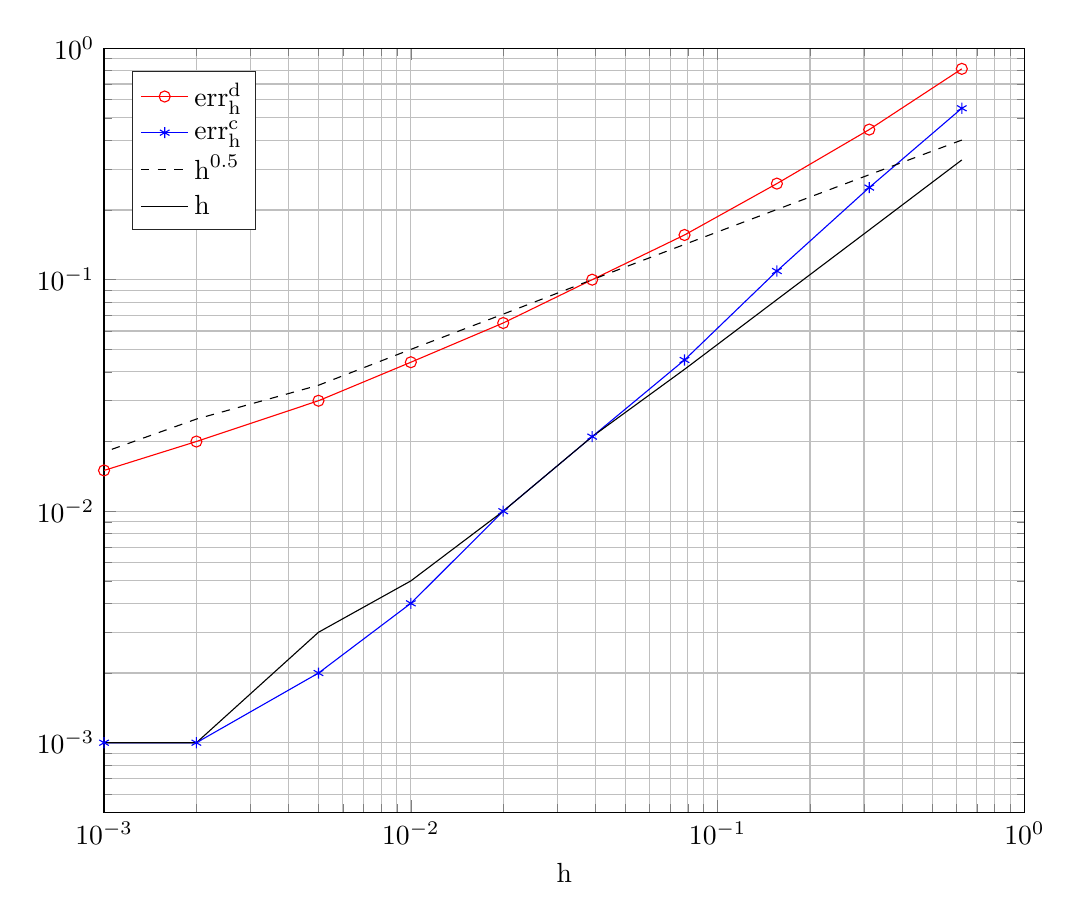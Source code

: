 % This file was created by matlab2tikz.
%
%The latest updates can be retrieved from
%  http://www.mathworks.com/matlabcentral/fileexchange/22022-matlab2tikz-matlab2tikz
%where you can also make suggestions and rate matlab2tikz.
%
\begin{tikzpicture}

\begin{axis}[%
width=4.602in,
height=3.82in,
at={(0.772in,0.516in)},
scale only axis,
xmode=log,
xmin=0.001,
xmax=1,
xminorticks=true,
xlabel={h},
xmajorgrids,
xminorgrids,
ymode=log,
ymin=0.0,
ymax=1,
yminorticks=true,
ymajorgrids,
yminorgrids,
axis background/.style={fill=white},
legend style={at={(0.03,0.97)},anchor=north west,legend cell align=left,align=left,draw=white!15!black}
]
\addplot [color=red,solid,mark=o,mark options={solid}]
  table[row sep=crcr]{%
0.625	0.814\\
0.312	0.445\\
0.156	0.26\\
0.078	0.156\\
0.039	0.1\\
0.02	0.065\\
0.01	0.044\\
0.005	0.03\\
0.002	0.02\\
0.001	0.015\\
};
\addlegendentry{$\text{err}_\text{h}^\text{d}$};

\addplot [color=blue,solid,mark=asterisk,mark options={solid}]
  table[row sep=crcr]{%
0.625	0.55\\
0.312	0.25\\
0.156	0.109\\
0.078	0.045\\
0.039	0.021\\
0.02	0.01\\
0.01	0.004\\
0.005	0.002\\
0.002	0.001\\
0.001	0.001\\
};
\addlegendentry{$\text{err}_\text{h}^\text{c}$};

\addplot [color=black,dashed]
  table[row sep=crcr]{%
0.625	0.401\\
0.312	0.284\\
0.156	0.201\\
0.078	0.142\\
0.039	0.1\\
0.02	0.071\\
0.01	0.05\\
0.005	0.035\\
0.002	0.025\\
0.001	0.018\\
};
\addlegendentry{$\text{h}^{\text{0.5}}$};

\addplot [color=black,solid]
  table[row sep=crcr]{%
0.625	0.329\\
0.312	0.164\\
0.156	0.082\\
0.078	0.041\\
0.039	0.021\\
0.02	0.01\\
0.01	0.005\\
0.005	0.003\\
0.002	0.001\\
0.001	0.001\\
};
\addlegendentry{h};

\end{axis}
\end{tikzpicture}%